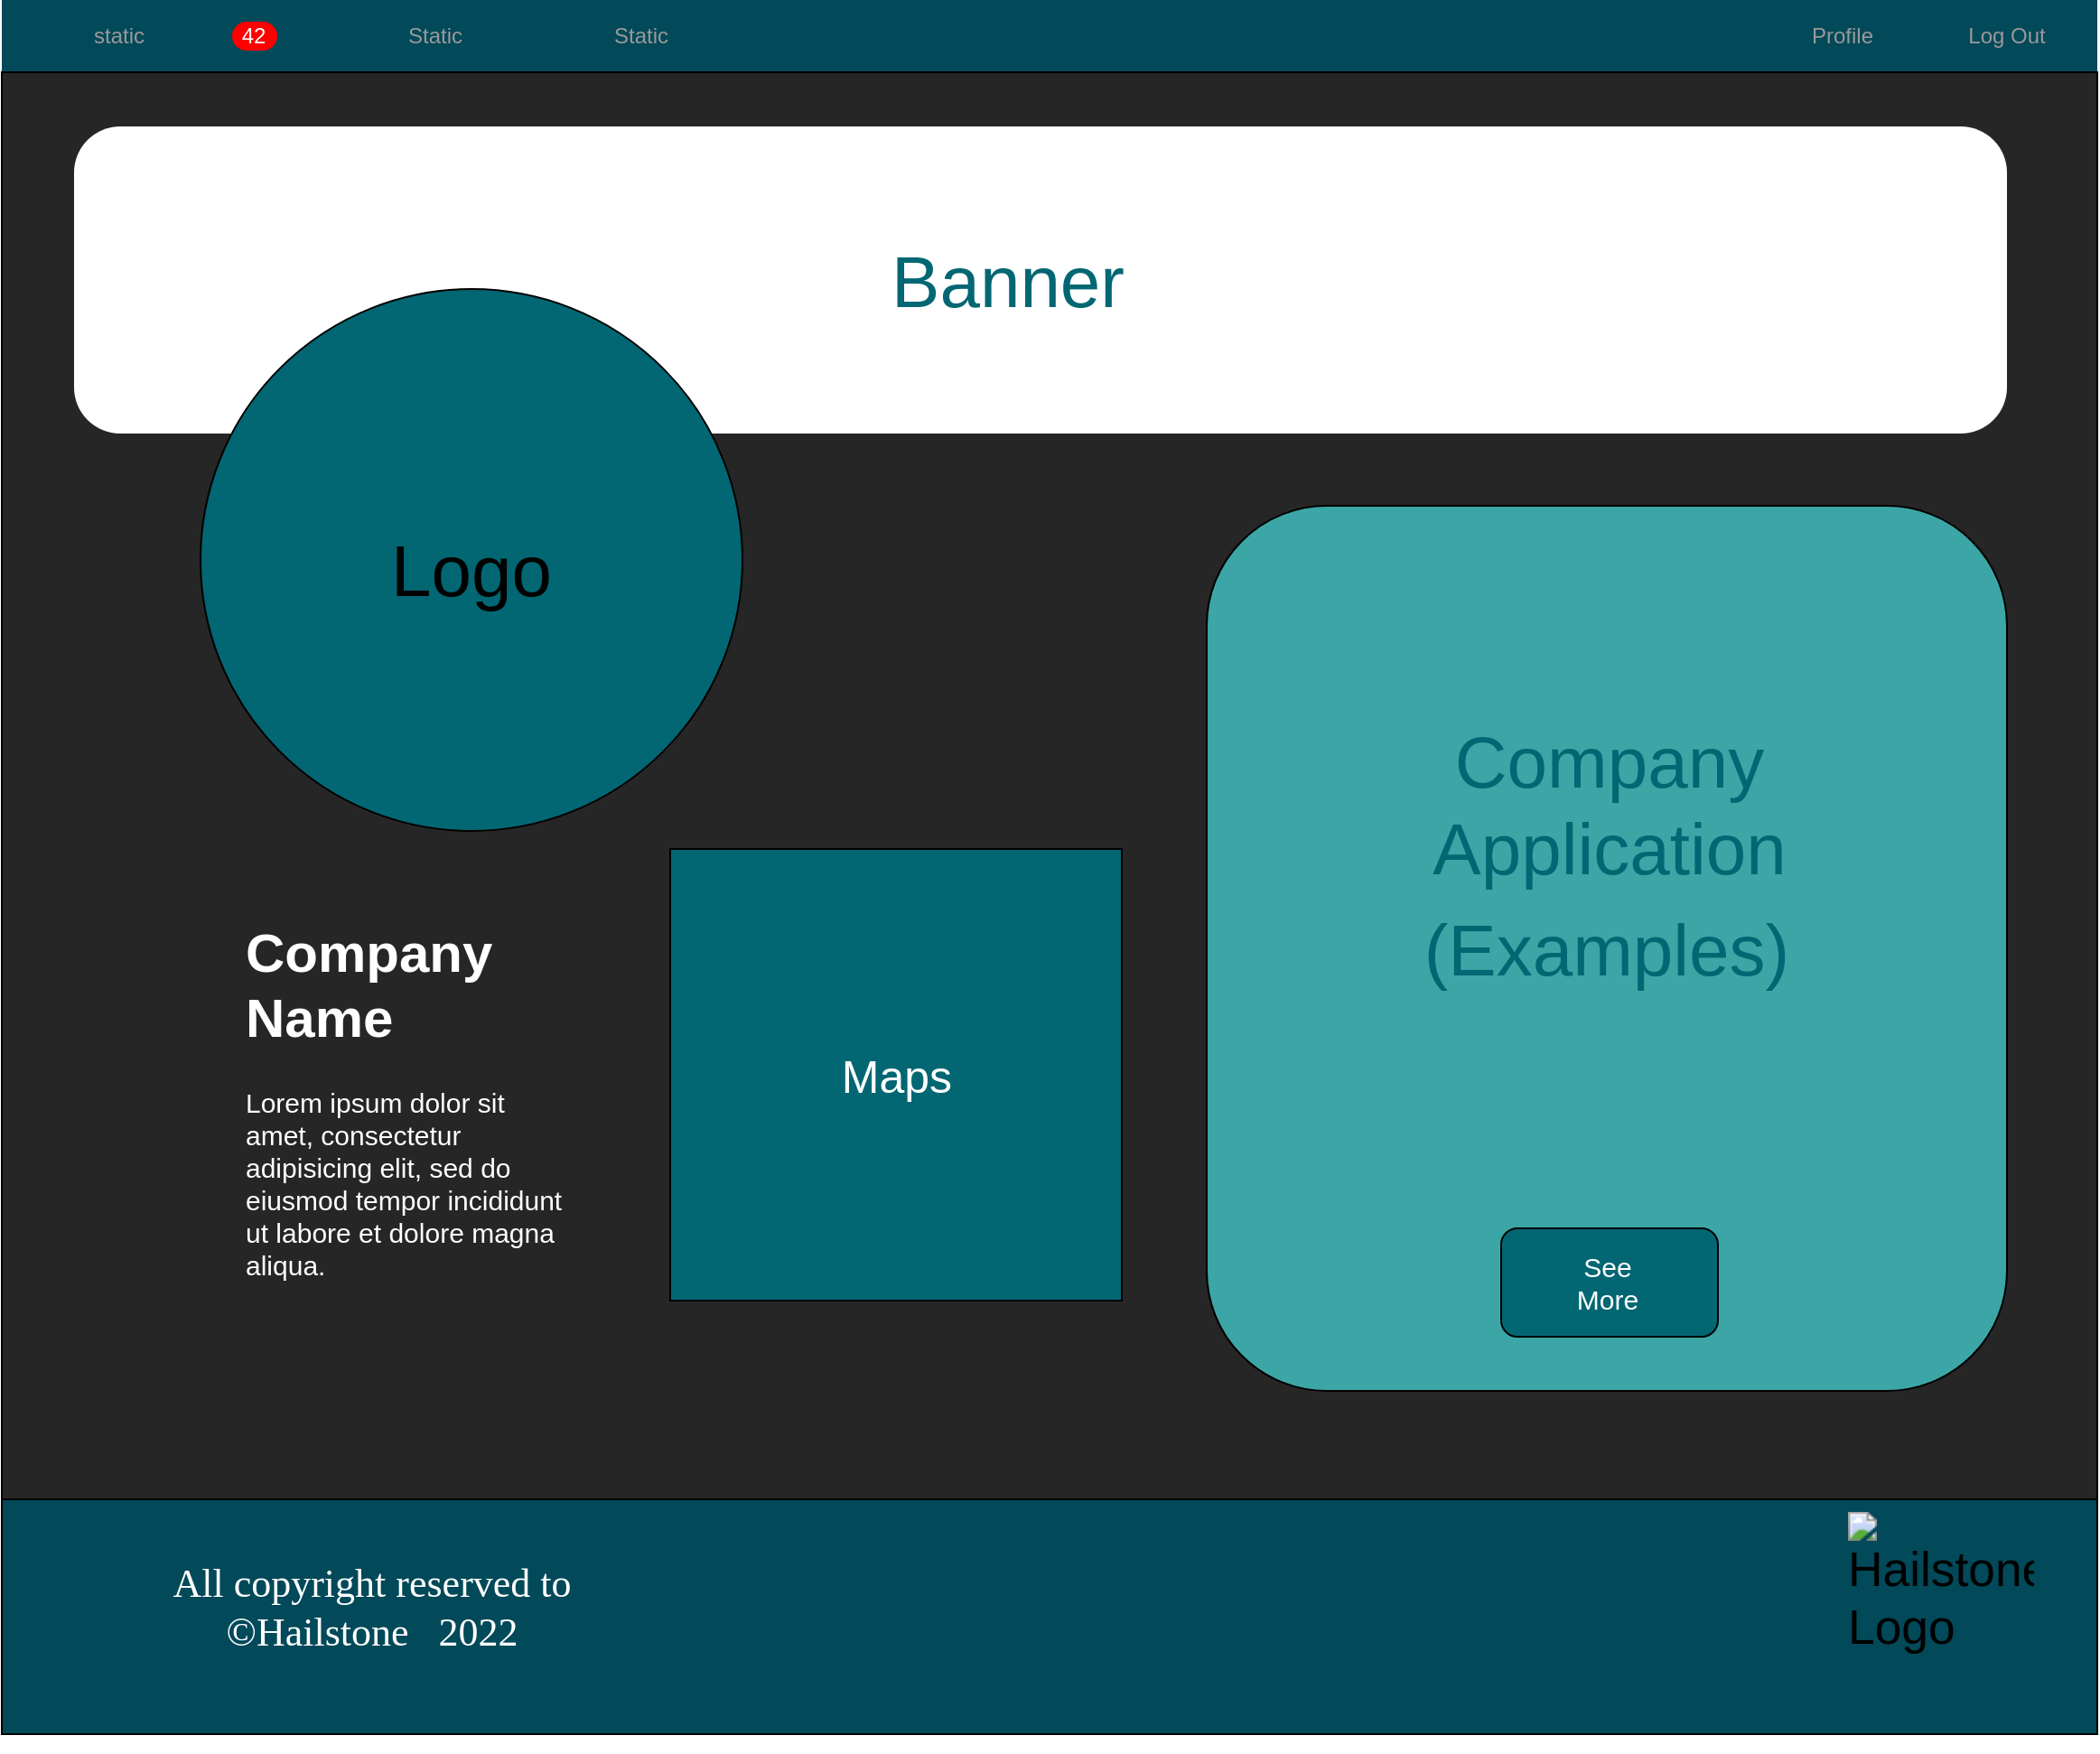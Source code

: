 <mxfile version="19.0.2" type="device"><diagram id="97ZVUqK_aB2YRsPXU0sZ" name="Page-1"><mxGraphModel dx="2307" dy="1287" grid="1" gridSize="10" guides="1" tooltips="1" connect="1" arrows="1" fold="1" page="1" pageScale="1" pageWidth="827" pageHeight="1169" math="0" shadow="0"><root><mxCell id="0"/><mxCell id="1" parent="0"/><mxCell id="vjzWp68l-CXp_TZIbHac-2" value="" style="rounded=0;whiteSpace=wrap;html=1;fillColor=#024959;" vertex="1" parent="1"><mxGeometry x="240" y="920" width="1160" height="140" as="geometry"/></mxCell><mxCell id="vjzWp68l-CXp_TZIbHac-4" value="" style="html=1;shadow=0;dashed=0;shape=mxgraph.bootstrap.rect;fillColor=#024959;strokeColor=none;whiteSpace=wrap;rounded=0;fontSize=12;fontColor=#000000;align=center;" vertex="1" parent="1"><mxGeometry x="240" y="100" width="1160" height="40" as="geometry"/></mxCell><mxCell id="vjzWp68l-CXp_TZIbHac-5" value="static" style="html=1;shadow=0;dashed=0;fillColor=none;strokeColor=none;shape=mxgraph.bootstrap.rect;fontColor=#999999;spacingRight=30;whiteSpace=wrap;" vertex="1" parent="vjzWp68l-CXp_TZIbHac-4"><mxGeometry x="-0.005" width="159.5" height="40" as="geometry"/></mxCell><mxCell id="vjzWp68l-CXp_TZIbHac-6" value="42" style="html=1;shadow=0;dashed=0;shape=mxgraph.bootstrap.rrect;rSize=8;fillColor=#ff0000;strokeColor=none;fontColor=#ffffff;whiteSpace=wrap;" vertex="1" parent="vjzWp68l-CXp_TZIbHac-5"><mxGeometry x="1" y="0.5" width="25" height="16" relative="1" as="geometry"><mxPoint x="-32" y="-8" as="offset"/></mxGeometry></mxCell><mxCell id="vjzWp68l-CXp_TZIbHac-7" value="Static" style="html=1;shadow=0;dashed=0;fillColor=none;strokeColor=none;shape=mxgraph.bootstrap.rect;fontColor=#999999;whiteSpace=wrap;" vertex="1" parent="vjzWp68l-CXp_TZIbHac-4"><mxGeometry x="181.565" width="116" height="40" as="geometry"/></mxCell><mxCell id="vjzWp68l-CXp_TZIbHac-8" value="Static" style="html=1;shadow=0;dashed=0;fillColor=none;strokeColor=none;shape=mxgraph.bootstrap.rect;fontColor=#999999;whiteSpace=wrap;" vertex="1" parent="vjzWp68l-CXp_TZIbHac-4"><mxGeometry x="302.609" width="101.5" height="40" as="geometry"/></mxCell><mxCell id="vjzWp68l-CXp_TZIbHac-9" value="Profile" style="html=1;shadow=0;dashed=0;fillColor=none;strokeColor=none;shape=mxgraph.bootstrap.rect;fontColor=#999999;whiteSpace=wrap;" vertex="1" parent="vjzWp68l-CXp_TZIbHac-4"><mxGeometry x="968.348" width="101.5" height="40" as="geometry"/></mxCell><mxCell id="vjzWp68l-CXp_TZIbHac-10" value="Log Out" style="html=1;shadow=0;dashed=0;fillColor=none;strokeColor=none;shape=mxgraph.bootstrap.rect;fontColor=#999999;whiteSpace=wrap;" vertex="1" parent="vjzWp68l-CXp_TZIbHac-4"><mxGeometry x="1058.5" width="101.5" height="40" as="geometry"/></mxCell><mxCell id="vjzWp68l-CXp_TZIbHac-11" value="&lt;b id=&quot;docs-internal-guid-cfa57a38-7fff-1076-22ab-f85fdc5d2701&quot; style=&quot;font-weight:normal;&quot;&gt;&lt;span style=&quot;font-size: 20pt; font-family: Arial; color: rgb(0, 0, 0); background-color: transparent; font-weight: 400; font-style: normal; font-variant: normal; text-decoration: none; vertical-align: baseline;&quot;&gt;&lt;span style=&quot;border:none;display:inline-block;overflow:hidden;width:103px;height:103px;&quot;&gt;&lt;img style=&quot;margin-left:0px;margin-top:0px;&quot; height=&quot;103&quot; width=&quot;103&quot; src=&quot;https://lh6.googleusercontent.com/ozx4x1zTU9RjWAcpHvIS1xz51xgacqBFWKMO08EkknHsJT-Py5yE7YXp74Hoyfsh_Spir7Bl0-PnGP9cezLaeUUH3IAiKRZ1H7K1XjNPa5TNxQCYtXUHkcgfYNhOhqtolT2HA-a_Yab46OKFoQ&quot; title=&quot;Hailstone&quot; alt=&quot;Hailstone Logo&quot;&gt;&lt;/span&gt;&lt;/span&gt;&lt;/b&gt;" style="text;whiteSpace=wrap;html=1;fontSize=44;fontFamily=Verdana;fontColor=#FFFFFF;" vertex="1" parent="1"><mxGeometry x="1260" y="930" width="100" height="140" as="geometry"/></mxCell><mxCell id="vjzWp68l-CXp_TZIbHac-12" value="All copyright reserved to ©Hailstone&amp;nbsp; &amp;nbsp;2022" style="text;html=1;strokeColor=none;fillColor=none;align=center;verticalAlign=middle;whiteSpace=wrap;rounded=0;shadow=0;glass=0;labelBackgroundColor=#024959;sketch=0;fontFamily=Verdana;fontSize=22;fontColor=#FFFFFF;" vertex="1" parent="1"><mxGeometry x="290" y="965" width="310" height="50" as="geometry"/></mxCell><mxCell id="vjzWp68l-CXp_TZIbHac-13" value="" style="rounded=0;whiteSpace=wrap;html=1;shadow=0;glass=0;labelBackgroundColor=#262626;sketch=0;fontFamily=Verdana;fontSize=44;fontColor=#FFFFFF;fillColor=#262626;" vertex="1" parent="1"><mxGeometry x="240" y="140" width="1160" height="790" as="geometry"/></mxCell><mxCell id="vjzWp68l-CXp_TZIbHac-16" value="" style="rounded=1;whiteSpace=wrap;html=1;fontSize=40;strokeWidth=1;strokeColor=none;" vertex="1" parent="1"><mxGeometry x="280" y="170" width="1070" height="170" as="geometry"/></mxCell><mxCell id="vjzWp68l-CXp_TZIbHac-14" value="" style="ellipse;whiteSpace=wrap;html=1;aspect=fixed;fontColor=#026773;fillColor=#026773;" vertex="1" parent="1"><mxGeometry x="350" y="260" width="300" height="300" as="geometry"/></mxCell><mxCell id="vjzWp68l-CXp_TZIbHac-15" value="&lt;span style=&quot;font-size: 40px;&quot;&gt;Logo&lt;/span&gt;" style="text;html=1;strokeColor=none;fillColor=none;align=center;verticalAlign=middle;whiteSpace=wrap;rounded=0;strokeWidth=40;" vertex="1" parent="1"><mxGeometry x="470" y="400" width="60" height="30" as="geometry"/></mxCell><mxCell id="vjzWp68l-CXp_TZIbHac-23" value="Banner" style="text;html=1;strokeColor=none;fillColor=none;align=center;verticalAlign=middle;whiteSpace=wrap;rounded=0;fontSize=40;fontColor=#026773;" vertex="1" parent="1"><mxGeometry x="767" y="240" width="60" height="30" as="geometry"/></mxCell><mxCell id="vjzWp68l-CXp_TZIbHac-24" value="(Examples)" style="rounded=1;whiteSpace=wrap;html=1;fontSize=40;fontColor=#026773;strokeWidth=1;fillColor=#3CA6A6;" vertex="1" parent="1"><mxGeometry x="907" y="380" width="443" height="490" as="geometry"/></mxCell><mxCell id="vjzWp68l-CXp_TZIbHac-25" value="Company Application" style="text;html=1;strokeColor=none;fillColor=none;align=center;verticalAlign=middle;whiteSpace=wrap;rounded=0;fontSize=40;fontColor=#026773;" vertex="1" parent="1"><mxGeometry x="1100" y="530" width="60" height="30" as="geometry"/></mxCell><mxCell id="vjzWp68l-CXp_TZIbHac-27" style="edgeStyle=orthogonalEdgeStyle;rounded=0;orthogonalLoop=1;jettySize=auto;html=1;exitX=0.5;exitY=1;exitDx=0;exitDy=0;fontSize=40;fontColor=#026773;" edge="1" parent="1" source="vjzWp68l-CXp_TZIbHac-24" target="vjzWp68l-CXp_TZIbHac-24"><mxGeometry relative="1" as="geometry"/></mxCell><mxCell id="vjzWp68l-CXp_TZIbHac-29" value="" style="rounded=1;whiteSpace=wrap;html=1;fontSize=40;fontColor=#026773;strokeWidth=1;fillColor=#026773;" vertex="1" parent="1"><mxGeometry x="1070" y="780" width="120" height="60" as="geometry"/></mxCell><mxCell id="vjzWp68l-CXp_TZIbHac-30" value="See More" style="text;html=1;strokeColor=none;fillColor=none;align=center;verticalAlign=middle;whiteSpace=wrap;rounded=0;fontSize=15;fontColor=#FFFFFF;" vertex="1" parent="1"><mxGeometry x="1098.5" y="795" width="60" height="30" as="geometry"/></mxCell><mxCell id="vjzWp68l-CXp_TZIbHac-34" value="&lt;h1&gt;Company Name&lt;/h1&gt;&lt;p&gt;Lorem ipsum dolor sit amet, consectetur adipisicing elit, sed do eiusmod tempor incididunt ut labore et dolore magna aliqua.&lt;/p&gt;" style="text;html=1;strokeColor=none;fillColor=none;spacing=5;spacingTop=-20;whiteSpace=wrap;overflow=hidden;rounded=0;fontSize=15;fontColor=#FFFFFF;" vertex="1" parent="1"><mxGeometry x="370" y="600" width="190" height="240" as="geometry"/></mxCell><mxCell id="vjzWp68l-CXp_TZIbHac-38" value="" style="whiteSpace=wrap;html=1;aspect=fixed;fontSize=15;fontColor=#FFFFFF;strokeWidth=1;fillColor=#026773;" vertex="1" parent="1"><mxGeometry x="610" y="570" width="250" height="250" as="geometry"/></mxCell><mxCell id="vjzWp68l-CXp_TZIbHac-39" value="&lt;font style=&quot;font-size: 25px;&quot;&gt;Maps&lt;/font&gt;" style="text;html=1;strokeColor=none;fillColor=none;align=center;verticalAlign=middle;whiteSpace=wrap;rounded=0;fontSize=15;fontColor=#FFFFFF;" vertex="1" parent="1"><mxGeometry x="662.5" y="650" width="145" height="90" as="geometry"/></mxCell></root></mxGraphModel></diagram></mxfile>